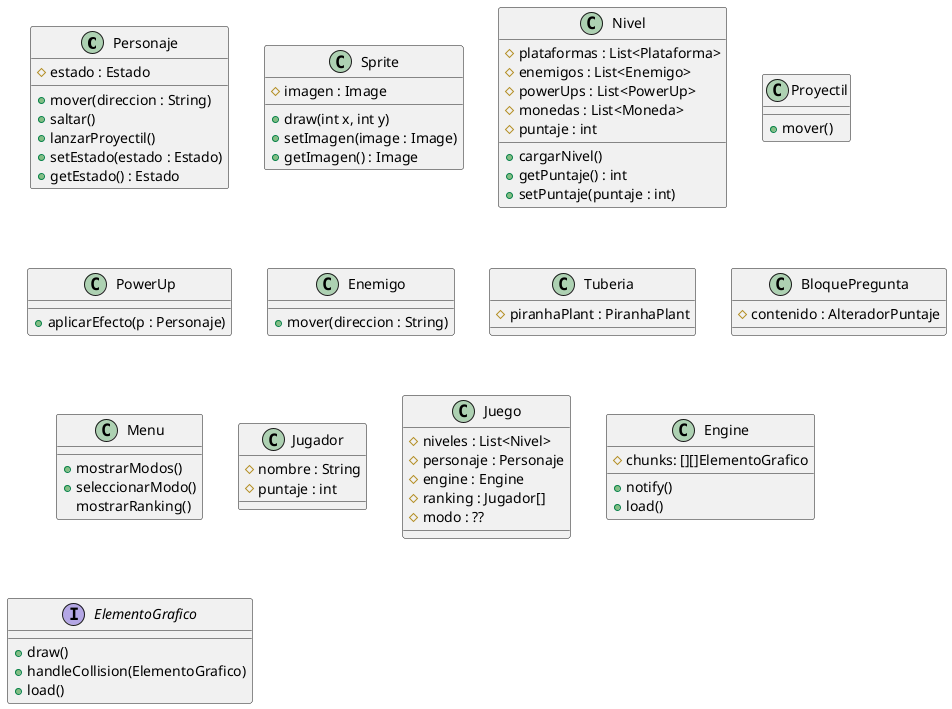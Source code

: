 @startuml

class Personaje{
    #estado : Estado
    +mover(direccion : String)
    +saltar()
    ' vacio
    +lanzarProyectil()
    +setEstado(estado : Estado)
    +getEstado() : Estado
}

class Sprite{
    #imagen : Image
    +draw(int x, int y)
    +setImagen(image : Image)
    +getImagen() : Image
}

class Nivel{
    #plataformas : List<Plataforma>
    #enemigos : List<Enemigo>
    #powerUps : List<PowerUp>
    #monedas : List<Moneda>
    #puntaje : int
    +cargarNivel()
    +getPuntaje() : int
    +setPuntaje(puntaje : int)
}

class Proyectil{
    +mover()
}

class PowerUp{
    +aplicarEfecto(p : Personaje)
}

class Enemigo{
    +mover(direccion : String)
}

class Tuberia{
    #piranhaPlant : PiranhaPlant
}

class BloquePregunta{
    #contenido : AlteradorPuntaje
}

class Menu{
    +mostrarModos()
    +seleccionarModo()
    mostrarRanking()
}

' # Podemos agregar una clase Jugador donde se guarda el nombre y puntaje (para el ranking) #

class Jugador{
    #nombre : String
    #puntaje : int
}

class Juego{
    #niveles : List<Nivel>
    #personaje : Personaje
    #engine : Engine
    #ranking : Jugador[]
    #modo : ??
}

class Engine {
    #chunks: [][]ElementoGrafico
    +notify()
    +load()
}

interface ElementoGrafico {
    +draw()
    +handleCollision(ElementoGrafico)
    +load()
}

@enduml
